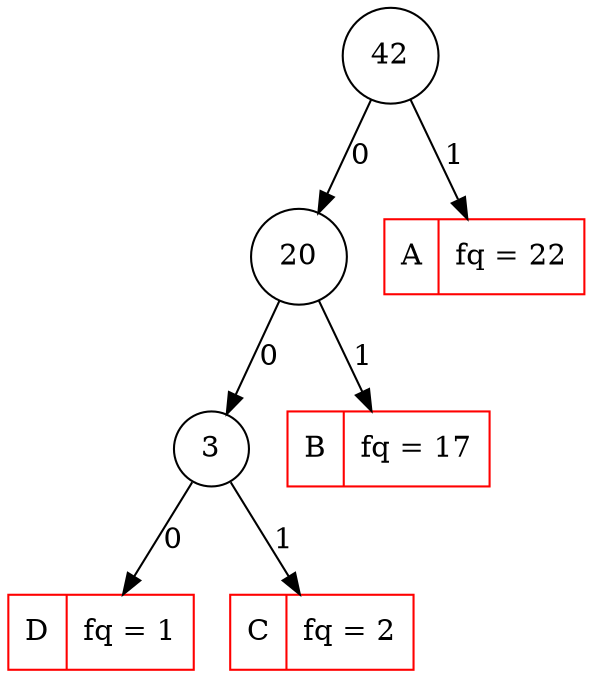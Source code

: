 digraph {
	node [fontename="Arial"];
	n6 [shape = circle, label="42"]
	n5 [shape = circle, label="20"]
	n4 [shape = circle, label="3"]
	n3 [shape = record, label="D | fq = 1", color=RED]
	n4 -> n3 [label=0]
	n2 [shape = record, label="C | fq = 2", color=RED]
	n4 -> n2 [label=1]
	n5 -> n4 [label=0]
	n1 [shape = record, label="B | fq = 17", color=RED]
	n5 -> n1 [label=1]
	n6 -> n5 [label=0]
	n0 [shape = record, label="A | fq = 22", color=RED]
	n6 -> n0 [label=1]
}
